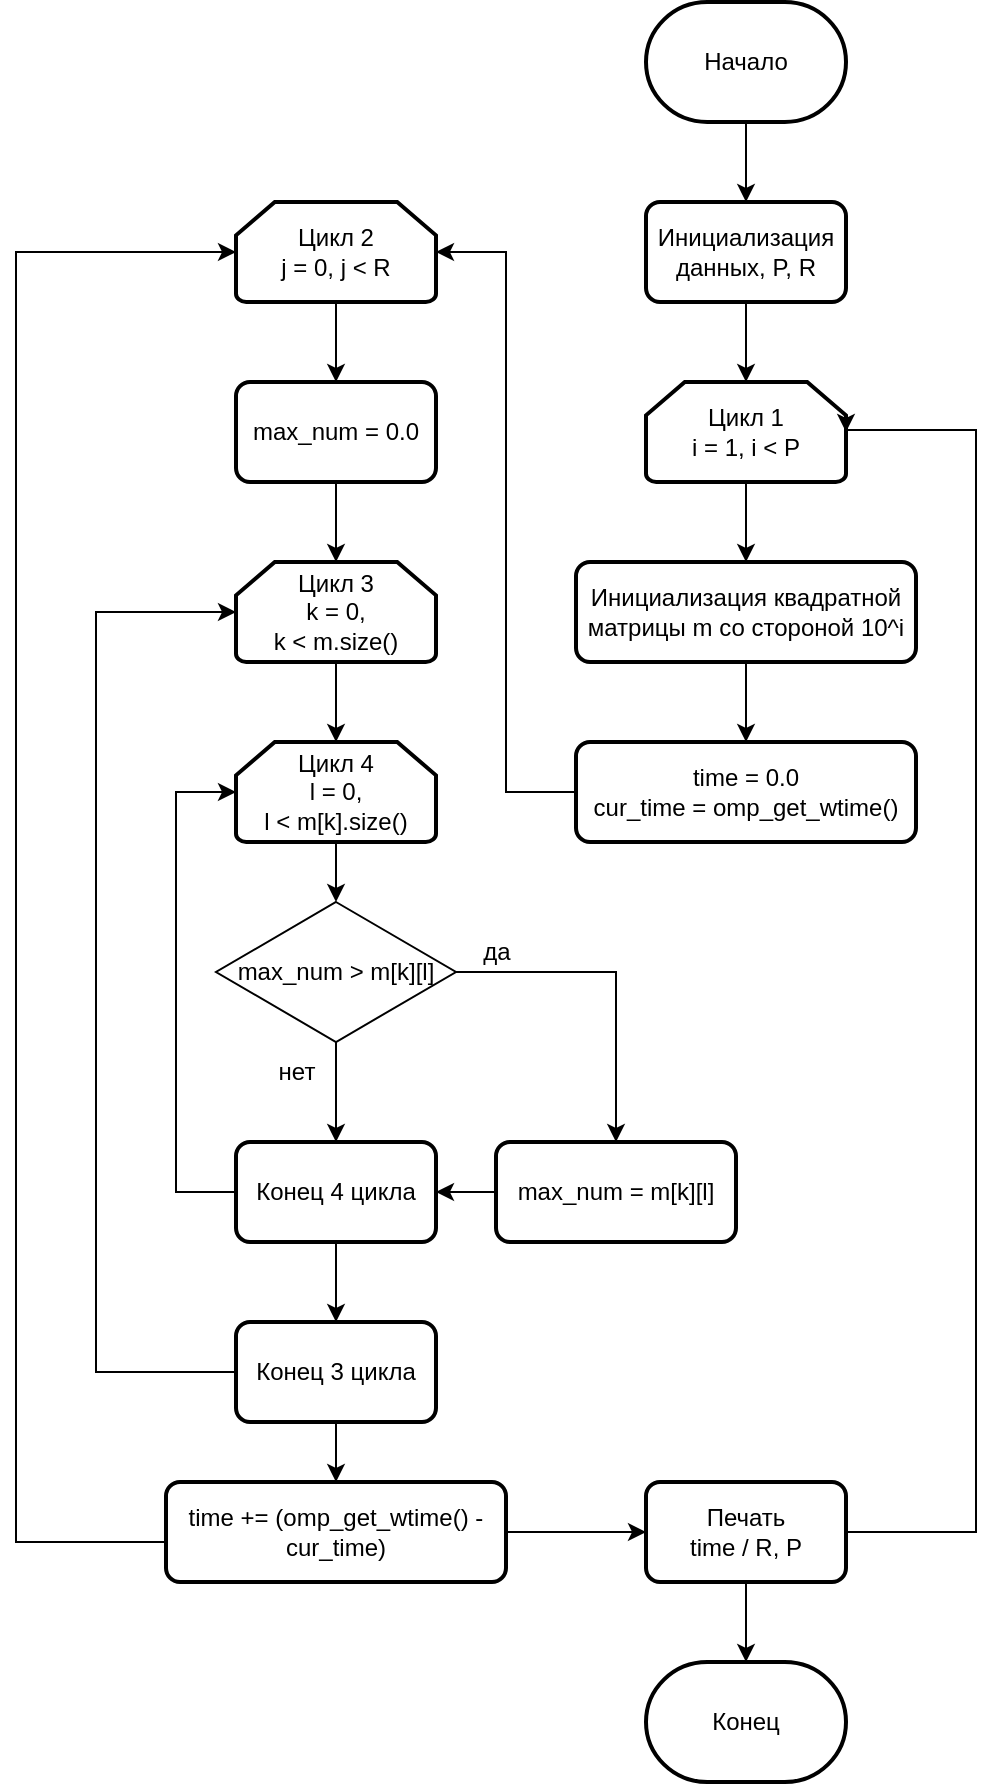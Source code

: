 <mxfile version="22.0.4" type="github">
  <diagram name="Страница — 1" id="oyt1punC4fpAUDzVChK5">
    <mxGraphModel dx="1481" dy="732" grid="1" gridSize="10" guides="1" tooltips="1" connect="1" arrows="1" fold="1" page="1" pageScale="1" pageWidth="827" pageHeight="1169" math="0" shadow="0">
      <root>
        <mxCell id="0" />
        <mxCell id="1" parent="0" />
        <mxCell id="ZVkbYp2zaswtVWapne0v-3" style="edgeStyle=orthogonalEdgeStyle;rounded=0;orthogonalLoop=1;jettySize=auto;html=1;" parent="1" source="ZVkbYp2zaswtVWapne0v-1" target="ZVkbYp2zaswtVWapne0v-2" edge="1">
          <mxGeometry relative="1" as="geometry" />
        </mxCell>
        <mxCell id="ZVkbYp2zaswtVWapne0v-1" value="Начало" style="strokeWidth=2;html=1;shape=mxgraph.flowchart.terminator;whiteSpace=wrap;" parent="1" vertex="1">
          <mxGeometry x="555" y="270" width="100" height="60" as="geometry" />
        </mxCell>
        <mxCell id="ZVkbYp2zaswtVWapne0v-19" style="edgeStyle=orthogonalEdgeStyle;rounded=0;orthogonalLoop=1;jettySize=auto;html=1;" parent="1" source="ZVkbYp2zaswtVWapne0v-2" target="ZVkbYp2zaswtVWapne0v-4" edge="1">
          <mxGeometry relative="1" as="geometry" />
        </mxCell>
        <mxCell id="ZVkbYp2zaswtVWapne0v-2" value="Инициализация данных, P, R" style="rounded=1;whiteSpace=wrap;html=1;absoluteArcSize=1;arcSize=14;strokeWidth=2;" parent="1" vertex="1">
          <mxGeometry x="555" y="370" width="100" height="50" as="geometry" />
        </mxCell>
        <mxCell id="ZVkbYp2zaswtVWapne0v-20" style="edgeStyle=orthogonalEdgeStyle;rounded=0;orthogonalLoop=1;jettySize=auto;html=1;entryX=0.5;entryY=0;entryDx=0;entryDy=0;" parent="1" source="ZVkbYp2zaswtVWapne0v-4" target="ZVkbYp2zaswtVWapne0v-10" edge="1">
          <mxGeometry relative="1" as="geometry" />
        </mxCell>
        <mxCell id="ZVkbYp2zaswtVWapne0v-4" value="Цикл 1&lt;br&gt;i = 1, i &amp;lt; P" style="strokeWidth=2;html=1;shape=mxgraph.flowchart.loop_limit;whiteSpace=wrap;" parent="1" vertex="1">
          <mxGeometry x="555" y="460" width="100" height="50" as="geometry" />
        </mxCell>
        <mxCell id="ZVkbYp2zaswtVWapne0v-23" style="edgeStyle=orthogonalEdgeStyle;rounded=0;orthogonalLoop=1;jettySize=auto;html=1;" parent="1" source="ZVkbYp2zaswtVWapne0v-6" target="ZVkbYp2zaswtVWapne0v-9" edge="1">
          <mxGeometry relative="1" as="geometry" />
        </mxCell>
        <mxCell id="ZVkbYp2zaswtVWapne0v-6" value="Цикл 2&lt;br&gt;j = 0, j &amp;lt; R" style="strokeWidth=2;html=1;shape=mxgraph.flowchart.loop_limit;whiteSpace=wrap;" parent="1" vertex="1">
          <mxGeometry x="350" y="370" width="100" height="50" as="geometry" />
        </mxCell>
        <mxCell id="ZVkbYp2zaswtVWapne0v-7" value="Цикл 3&lt;br&gt;k = 0,&lt;br&gt;k &amp;lt; m.size()" style="strokeWidth=2;html=1;shape=mxgraph.flowchart.loop_limit;whiteSpace=wrap;" parent="1" vertex="1">
          <mxGeometry x="350" y="550" width="100" height="50" as="geometry" />
        </mxCell>
        <mxCell id="pCVCo5rk4bKnxd1wBnpe-19" style="edgeStyle=orthogonalEdgeStyle;rounded=0;orthogonalLoop=1;jettySize=auto;html=1;entryX=1;entryY=0.5;entryDx=0;entryDy=0;" edge="1" parent="1" source="ZVkbYp2zaswtVWapne0v-8" target="pCVCo5rk4bKnxd1wBnpe-18">
          <mxGeometry relative="1" as="geometry" />
        </mxCell>
        <mxCell id="ZVkbYp2zaswtVWapne0v-8" value="max_num = m[k][l]" style="rounded=1;whiteSpace=wrap;html=1;absoluteArcSize=1;arcSize=14;strokeWidth=2;" parent="1" vertex="1">
          <mxGeometry x="480" y="840" width="120" height="50" as="geometry" />
        </mxCell>
        <mxCell id="ZVkbYp2zaswtVWapne0v-9" value="max_num = 0.0" style="rounded=1;whiteSpace=wrap;html=1;absoluteArcSize=1;arcSize=14;strokeWidth=2;" parent="1" vertex="1">
          <mxGeometry x="350" y="460" width="100" height="50" as="geometry" />
        </mxCell>
        <mxCell id="ZVkbYp2zaswtVWapne0v-21" style="edgeStyle=orthogonalEdgeStyle;rounded=0;orthogonalLoop=1;jettySize=auto;html=1;entryX=0.5;entryY=0;entryDx=0;entryDy=0;" parent="1" source="ZVkbYp2zaswtVWapne0v-10" target="ZVkbYp2zaswtVWapne0v-15" edge="1">
          <mxGeometry relative="1" as="geometry" />
        </mxCell>
        <mxCell id="ZVkbYp2zaswtVWapne0v-10" value="Инициализация квадратной матрицы m со стороной 10^i" style="rounded=1;whiteSpace=wrap;html=1;absoluteArcSize=1;arcSize=14;strokeWidth=2;" parent="1" vertex="1">
          <mxGeometry x="520" y="550" width="170" height="50" as="geometry" />
        </mxCell>
        <mxCell id="ZVkbYp2zaswtVWapne0v-15" value="time = 0.0&lt;br&gt;cur_time = omp_get_wtime()" style="rounded=1;whiteSpace=wrap;html=1;absoluteArcSize=1;arcSize=14;strokeWidth=2;" parent="1" vertex="1">
          <mxGeometry x="520" y="640" width="170" height="50" as="geometry" />
        </mxCell>
        <mxCell id="ZVkbYp2zaswtVWapne0v-27" style="edgeStyle=orthogonalEdgeStyle;rounded=0;orthogonalLoop=1;jettySize=auto;html=1;entryX=0;entryY=0.5;entryDx=0;entryDy=0;exitX=1;exitY=0.5;exitDx=0;exitDy=0;" parent="1" source="ZVkbYp2zaswtVWapne0v-16" target="ZVkbYp2zaswtVWapne0v-17" edge="1">
          <mxGeometry relative="1" as="geometry">
            <Array as="points">
              <mxPoint x="510" y="1035" />
              <mxPoint x="510" y="1035" />
            </Array>
          </mxGeometry>
        </mxCell>
        <mxCell id="ZVkbYp2zaswtVWapne0v-16" value="time += (omp_get_wtime() - cur_time)" style="rounded=1;whiteSpace=wrap;html=1;absoluteArcSize=1;arcSize=14;strokeWidth=2;" parent="1" vertex="1">
          <mxGeometry x="315" y="1010" width="170" height="50" as="geometry" />
        </mxCell>
        <mxCell id="ZVkbYp2zaswtVWapne0v-17" value="Печать&lt;br&gt;time / R, P" style="rounded=1;whiteSpace=wrap;html=1;absoluteArcSize=1;arcSize=14;strokeWidth=2;" parent="1" vertex="1">
          <mxGeometry x="555" y="1010" width="100" height="50" as="geometry" />
        </mxCell>
        <mxCell id="ZVkbYp2zaswtVWapne0v-18" value="Конец" style="strokeWidth=2;html=1;shape=mxgraph.flowchart.terminator;whiteSpace=wrap;" parent="1" vertex="1">
          <mxGeometry x="555" y="1100" width="100" height="60" as="geometry" />
        </mxCell>
        <mxCell id="ZVkbYp2zaswtVWapne0v-22" style="edgeStyle=orthogonalEdgeStyle;rounded=0;orthogonalLoop=1;jettySize=auto;html=1;entryX=1;entryY=0.5;entryDx=0;entryDy=0;entryPerimeter=0;" parent="1" source="ZVkbYp2zaswtVWapne0v-15" target="ZVkbYp2zaswtVWapne0v-6" edge="1">
          <mxGeometry relative="1" as="geometry">
            <Array as="points">
              <mxPoint x="485" y="665" />
              <mxPoint x="485" y="395" />
            </Array>
          </mxGeometry>
        </mxCell>
        <mxCell id="ZVkbYp2zaswtVWapne0v-24" style="edgeStyle=orthogonalEdgeStyle;rounded=0;orthogonalLoop=1;jettySize=auto;html=1;entryX=0.5;entryY=0;entryDx=0;entryDy=0;entryPerimeter=0;" parent="1" source="ZVkbYp2zaswtVWapne0v-9" target="ZVkbYp2zaswtVWapne0v-7" edge="1">
          <mxGeometry relative="1" as="geometry" />
        </mxCell>
        <mxCell id="ZVkbYp2zaswtVWapne0v-28" style="edgeStyle=orthogonalEdgeStyle;rounded=0;orthogonalLoop=1;jettySize=auto;html=1;entryX=0.5;entryY=0;entryDx=0;entryDy=0;entryPerimeter=0;" parent="1" source="ZVkbYp2zaswtVWapne0v-17" edge="1">
          <mxGeometry relative="1" as="geometry">
            <mxPoint x="605.0" y="1100" as="targetPoint" />
          </mxGeometry>
        </mxCell>
        <mxCell id="ZVkbYp2zaswtVWapne0v-29" style="edgeStyle=orthogonalEdgeStyle;rounded=0;orthogonalLoop=1;jettySize=auto;html=1;entryX=1;entryY=0.5;entryDx=0;entryDy=0;entryPerimeter=0;" parent="1" source="ZVkbYp2zaswtVWapne0v-17" target="ZVkbYp2zaswtVWapne0v-4" edge="1">
          <mxGeometry relative="1" as="geometry">
            <Array as="points">
              <mxPoint x="720" y="1035" />
              <mxPoint x="720" y="484" />
              <mxPoint x="655" y="484" />
            </Array>
          </mxGeometry>
        </mxCell>
        <mxCell id="ZVkbYp2zaswtVWapne0v-30" style="edgeStyle=orthogonalEdgeStyle;rounded=0;orthogonalLoop=1;jettySize=auto;html=1;entryX=0;entryY=0.5;entryDx=0;entryDy=0;entryPerimeter=0;" parent="1" source="ZVkbYp2zaswtVWapne0v-16" target="ZVkbYp2zaswtVWapne0v-6" edge="1">
          <mxGeometry relative="1" as="geometry">
            <Array as="points">
              <mxPoint x="240" y="1040" />
              <mxPoint x="240" y="395" />
            </Array>
          </mxGeometry>
        </mxCell>
        <mxCell id="pCVCo5rk4bKnxd1wBnpe-9" style="edgeStyle=orthogonalEdgeStyle;rounded=0;orthogonalLoop=1;jettySize=auto;html=1;entryX=0.5;entryY=0;entryDx=0;entryDy=0;" edge="1" parent="1" source="pCVCo5rk4bKnxd1wBnpe-1" target="pCVCo5rk4bKnxd1wBnpe-3">
          <mxGeometry relative="1" as="geometry" />
        </mxCell>
        <mxCell id="pCVCo5rk4bKnxd1wBnpe-1" value="Цикл 4&lt;br&gt;l = 0,&lt;br&gt;l &amp;lt; m[k].size()" style="strokeWidth=2;html=1;shape=mxgraph.flowchart.loop_limit;whiteSpace=wrap;" vertex="1" parent="1">
          <mxGeometry x="350" y="640" width="100" height="50" as="geometry" />
        </mxCell>
        <mxCell id="pCVCo5rk4bKnxd1wBnpe-7" style="edgeStyle=orthogonalEdgeStyle;rounded=0;orthogonalLoop=1;jettySize=auto;html=1;entryX=0.5;entryY=0;entryDx=0;entryDy=0;" edge="1" parent="1" source="pCVCo5rk4bKnxd1wBnpe-3" target="ZVkbYp2zaswtVWapne0v-8">
          <mxGeometry relative="1" as="geometry">
            <Array as="points">
              <mxPoint x="540" y="755" />
            </Array>
          </mxGeometry>
        </mxCell>
        <mxCell id="pCVCo5rk4bKnxd1wBnpe-20" style="edgeStyle=orthogonalEdgeStyle;rounded=0;orthogonalLoop=1;jettySize=auto;html=1;entryX=0.5;entryY=0;entryDx=0;entryDy=0;" edge="1" parent="1" source="pCVCo5rk4bKnxd1wBnpe-3" target="pCVCo5rk4bKnxd1wBnpe-18">
          <mxGeometry relative="1" as="geometry" />
        </mxCell>
        <mxCell id="pCVCo5rk4bKnxd1wBnpe-3" value="max_num &amp;gt; m[k][l]" style="rhombus;whiteSpace=wrap;html=1;" vertex="1" parent="1">
          <mxGeometry x="340" y="720" width="120" height="70" as="geometry" />
        </mxCell>
        <mxCell id="pCVCo5rk4bKnxd1wBnpe-11" style="edgeStyle=orthogonalEdgeStyle;rounded=0;orthogonalLoop=1;jettySize=auto;html=1;entryX=0.5;entryY=0;entryDx=0;entryDy=0;entryPerimeter=0;" edge="1" parent="1" source="ZVkbYp2zaswtVWapne0v-7" target="pCVCo5rk4bKnxd1wBnpe-1">
          <mxGeometry relative="1" as="geometry" />
        </mxCell>
        <mxCell id="pCVCo5rk4bKnxd1wBnpe-12" value="нет" style="text;html=1;align=center;verticalAlign=middle;resizable=0;points=[];autosize=1;strokeColor=none;fillColor=none;" vertex="1" parent="1">
          <mxGeometry x="360" y="790" width="40" height="30" as="geometry" />
        </mxCell>
        <mxCell id="pCVCo5rk4bKnxd1wBnpe-15" value="да" style="text;html=1;align=center;verticalAlign=middle;resizable=0;points=[];autosize=1;strokeColor=none;fillColor=none;" vertex="1" parent="1">
          <mxGeometry x="460" y="730" width="40" height="30" as="geometry" />
        </mxCell>
        <mxCell id="pCVCo5rk4bKnxd1wBnpe-26" style="edgeStyle=orthogonalEdgeStyle;rounded=0;orthogonalLoop=1;jettySize=auto;html=1;entryX=0.5;entryY=0;entryDx=0;entryDy=0;" edge="1" parent="1" source="pCVCo5rk4bKnxd1wBnpe-18" target="pCVCo5rk4bKnxd1wBnpe-23">
          <mxGeometry relative="1" as="geometry" />
        </mxCell>
        <mxCell id="pCVCo5rk4bKnxd1wBnpe-18" value="Конец 4 цикла" style="rounded=1;whiteSpace=wrap;html=1;absoluteArcSize=1;arcSize=14;strokeWidth=2;" vertex="1" parent="1">
          <mxGeometry x="350" y="840" width="100" height="50" as="geometry" />
        </mxCell>
        <mxCell id="pCVCo5rk4bKnxd1wBnpe-27" style="edgeStyle=orthogonalEdgeStyle;rounded=0;orthogonalLoop=1;jettySize=auto;html=1;entryX=0.5;entryY=0;entryDx=0;entryDy=0;" edge="1" parent="1" source="pCVCo5rk4bKnxd1wBnpe-23" target="ZVkbYp2zaswtVWapne0v-16">
          <mxGeometry relative="1" as="geometry" />
        </mxCell>
        <mxCell id="pCVCo5rk4bKnxd1wBnpe-23" value="Конец 3 цикла" style="rounded=1;whiteSpace=wrap;html=1;absoluteArcSize=1;arcSize=14;strokeWidth=2;" vertex="1" parent="1">
          <mxGeometry x="350" y="930" width="100" height="50" as="geometry" />
        </mxCell>
        <mxCell id="pCVCo5rk4bKnxd1wBnpe-25" style="edgeStyle=orthogonalEdgeStyle;rounded=0;orthogonalLoop=1;jettySize=auto;html=1;entryX=0;entryY=0.5;entryDx=0;entryDy=0;entryPerimeter=0;" edge="1" parent="1" source="pCVCo5rk4bKnxd1wBnpe-23" target="ZVkbYp2zaswtVWapne0v-7">
          <mxGeometry relative="1" as="geometry">
            <Array as="points">
              <mxPoint x="280" y="955" />
              <mxPoint x="280" y="575" />
            </Array>
          </mxGeometry>
        </mxCell>
        <mxCell id="pCVCo5rk4bKnxd1wBnpe-29" style="edgeStyle=orthogonalEdgeStyle;rounded=0;orthogonalLoop=1;jettySize=auto;html=1;entryX=0;entryY=0.5;entryDx=0;entryDy=0;entryPerimeter=0;" edge="1" parent="1" source="pCVCo5rk4bKnxd1wBnpe-18" target="pCVCo5rk4bKnxd1wBnpe-1">
          <mxGeometry relative="1" as="geometry">
            <Array as="points">
              <mxPoint x="320" y="865" />
              <mxPoint x="320" y="665" />
            </Array>
          </mxGeometry>
        </mxCell>
      </root>
    </mxGraphModel>
  </diagram>
</mxfile>
